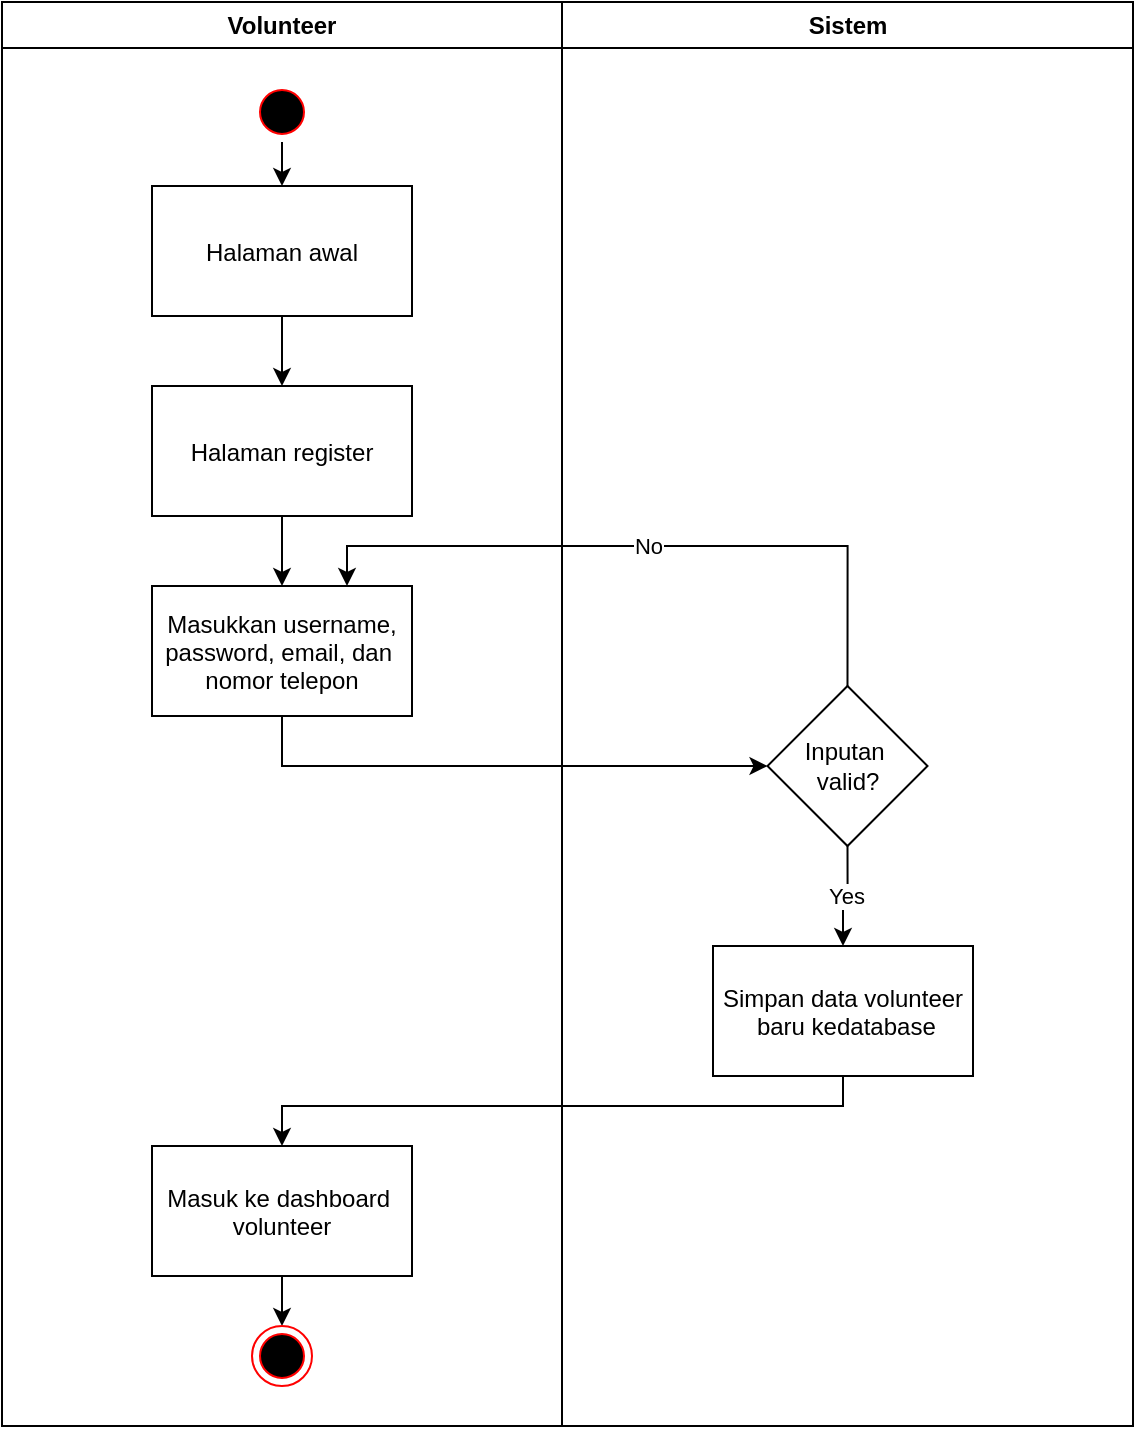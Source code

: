 <mxfile version="26.3.0" pages="6">
  <diagram name="Register" id="e7e014a7-5840-1c2e-5031-d8a46d1fe8dd">
    <mxGraphModel dx="977" dy="601" grid="1" gridSize="10" guides="1" tooltips="1" connect="1" arrows="1" fold="1" page="1" pageScale="1" pageWidth="1169" pageHeight="826" background="none" math="0" shadow="0">
      <root>
        <mxCell id="0" />
        <mxCell id="1" parent="0" />
        <mxCell id="2" value="Volunteer" style="swimlane;whiteSpace=wrap" parent="1" vertex="1">
          <mxGeometry x="302" y="57" width="280" height="712" as="geometry" />
        </mxCell>
        <mxCell id="BDYidNjbqHbtXZsPI2Fs-47" style="edgeStyle=orthogonalEdgeStyle;rounded=0;orthogonalLoop=1;jettySize=auto;html=1;exitX=0.5;exitY=1;exitDx=0;exitDy=0;entryX=0.5;entryY=0;entryDx=0;entryDy=0;" edge="1" parent="2" source="5" target="BDYidNjbqHbtXZsPI2Fs-42">
          <mxGeometry relative="1" as="geometry" />
        </mxCell>
        <mxCell id="5" value="" style="ellipse;shape=startState;fillColor=#000000;strokeColor=#ff0000;" parent="2" vertex="1">
          <mxGeometry x="125" y="40" width="30" height="30" as="geometry" />
        </mxCell>
        <mxCell id="10" value="Masukkan username,&#xa;password, email, dan &#xa;nomor telepon" style="" parent="2" vertex="1">
          <mxGeometry x="75" y="292" width="130" height="65" as="geometry" />
        </mxCell>
        <mxCell id="BDYidNjbqHbtXZsPI2Fs-49" style="edgeStyle=orthogonalEdgeStyle;rounded=0;orthogonalLoop=1;jettySize=auto;html=1;exitX=0.5;exitY=1;exitDx=0;exitDy=0;entryX=0.5;entryY=0;entryDx=0;entryDy=0;" edge="1" parent="2" source="BDYidNjbqHbtXZsPI2Fs-41" target="10">
          <mxGeometry relative="1" as="geometry" />
        </mxCell>
        <mxCell id="BDYidNjbqHbtXZsPI2Fs-41" value="Halaman register" style="" vertex="1" parent="2">
          <mxGeometry x="75" y="192" width="130" height="65" as="geometry" />
        </mxCell>
        <mxCell id="BDYidNjbqHbtXZsPI2Fs-48" style="edgeStyle=orthogonalEdgeStyle;rounded=0;orthogonalLoop=1;jettySize=auto;html=1;exitX=0.5;exitY=1;exitDx=0;exitDy=0;entryX=0.5;entryY=0;entryDx=0;entryDy=0;" edge="1" parent="2" source="BDYidNjbqHbtXZsPI2Fs-42" target="BDYidNjbqHbtXZsPI2Fs-41">
          <mxGeometry relative="1" as="geometry" />
        </mxCell>
        <mxCell id="BDYidNjbqHbtXZsPI2Fs-42" value="Halaman awal" style="" vertex="1" parent="2">
          <mxGeometry x="75" y="92" width="130" height="65" as="geometry" />
        </mxCell>
        <mxCell id="BDYidNjbqHbtXZsPI2Fs-57" style="edgeStyle=orthogonalEdgeStyle;rounded=0;orthogonalLoop=1;jettySize=auto;html=1;exitX=0.5;exitY=1;exitDx=0;exitDy=0;entryX=0.5;entryY=0;entryDx=0;entryDy=0;" edge="1" parent="2" source="BDYidNjbqHbtXZsPI2Fs-52" target="BDYidNjbqHbtXZsPI2Fs-56">
          <mxGeometry relative="1" as="geometry" />
        </mxCell>
        <mxCell id="BDYidNjbqHbtXZsPI2Fs-52" value="Masuk ke dashboard &#xa;volunteer" style="" vertex="1" parent="2">
          <mxGeometry x="75" y="572" width="130" height="65" as="geometry" />
        </mxCell>
        <mxCell id="BDYidNjbqHbtXZsPI2Fs-56" value="" style="ellipse;html=1;shape=endState;fillColor=#000000;strokeColor=#ff0000;" vertex="1" parent="2">
          <mxGeometry x="125" y="662" width="30" height="30" as="geometry" />
        </mxCell>
        <mxCell id="3" value="Sistem" style="swimlane;whiteSpace=wrap;container=0;" parent="1" vertex="1">
          <mxGeometry x="582" y="57" width="285.5" height="712" as="geometry" />
        </mxCell>
        <mxCell id="BDYidNjbqHbtXZsPI2Fs-51" value="Yes" style="edgeStyle=orthogonalEdgeStyle;rounded=0;orthogonalLoop=1;jettySize=auto;html=1;exitX=0.5;exitY=1;exitDx=0;exitDy=0;entryX=0.5;entryY=0;entryDx=0;entryDy=0;" edge="1" parent="3" source="BDYidNjbqHbtXZsPI2Fs-44" target="BDYidNjbqHbtXZsPI2Fs-50">
          <mxGeometry relative="1" as="geometry" />
        </mxCell>
        <mxCell id="BDYidNjbqHbtXZsPI2Fs-44" value="Inputan&amp;nbsp;&lt;div&gt;valid?&lt;/div&gt;" style="rhombus;whiteSpace=wrap;html=1;" vertex="1" parent="3">
          <mxGeometry x="102.75" y="342" width="80" height="80" as="geometry" />
        </mxCell>
        <mxCell id="BDYidNjbqHbtXZsPI2Fs-50" value="Simpan data volunteer&#xa; baru kedatabase" style="" vertex="1" parent="3">
          <mxGeometry x="75.5" y="472" width="130" height="65" as="geometry" />
        </mxCell>
        <mxCell id="BDYidNjbqHbtXZsPI2Fs-46" style="edgeStyle=orthogonalEdgeStyle;rounded=0;orthogonalLoop=1;jettySize=auto;html=1;exitX=0.5;exitY=1;exitDx=0;exitDy=0;entryX=0;entryY=0.5;entryDx=0;entryDy=0;" edge="1" parent="1" source="10" target="BDYidNjbqHbtXZsPI2Fs-44">
          <mxGeometry relative="1" as="geometry" />
        </mxCell>
        <mxCell id="BDYidNjbqHbtXZsPI2Fs-54" value="No" style="edgeStyle=orthogonalEdgeStyle;rounded=0;orthogonalLoop=1;jettySize=auto;html=1;exitX=0.5;exitY=0;exitDx=0;exitDy=0;entryX=0.75;entryY=0;entryDx=0;entryDy=0;" edge="1" parent="1" source="BDYidNjbqHbtXZsPI2Fs-44" target="10">
          <mxGeometry relative="1" as="geometry" />
        </mxCell>
        <mxCell id="OKTYQAMGgvoO4vsgyKRx-10" style="edgeStyle=orthogonalEdgeStyle;rounded=0;orthogonalLoop=1;jettySize=auto;html=1;exitX=0.5;exitY=1;exitDx=0;exitDy=0;entryX=0.5;entryY=0;entryDx=0;entryDy=0;" edge="1" parent="1" source="BDYidNjbqHbtXZsPI2Fs-50" target="BDYidNjbqHbtXZsPI2Fs-52">
          <mxGeometry relative="1" as="geometry">
            <Array as="points">
              <mxPoint x="722" y="609" />
              <mxPoint x="442" y="609" />
            </Array>
          </mxGeometry>
        </mxCell>
      </root>
    </mxGraphModel>
  </diagram>
  <diagram id="b0w6JSwiAtG5T2VlWx-J" name="Login">
    <mxGraphModel dx="742" dy="457" grid="1" gridSize="10" guides="1" tooltips="1" connect="1" arrows="1" fold="1" page="1" pageScale="1" pageWidth="1169" pageHeight="827" math="0" shadow="0">
      <root>
        <mxCell id="0" />
        <mxCell id="1" parent="0" />
        <mxCell id="sLVP-Qs6BCQ4jghYl89N-1" value="User" style="swimlane;whiteSpace=wrap;startSize=23;" vertex="1" parent="1">
          <mxGeometry x="302" y="97" width="280" height="633" as="geometry" />
        </mxCell>
        <mxCell id="sLVP-Qs6BCQ4jghYl89N-20" style="edgeStyle=orthogonalEdgeStyle;rounded=0;orthogonalLoop=1;jettySize=auto;html=1;exitX=0.5;exitY=1;exitDx=0;exitDy=0;entryX=0.5;entryY=0;entryDx=0;entryDy=0;" edge="1" parent="sLVP-Qs6BCQ4jghYl89N-1" source="sLVP-Qs6BCQ4jghYl89N-3" target="sLVP-Qs6BCQ4jghYl89N-8">
          <mxGeometry relative="1" as="geometry" />
        </mxCell>
        <mxCell id="sLVP-Qs6BCQ4jghYl89N-3" value="" style="ellipse;shape=startState;fillColor=#000000;strokeColor=#ff0000;" vertex="1" parent="sLVP-Qs6BCQ4jghYl89N-1">
          <mxGeometry x="125" y="40" width="30" height="30" as="geometry" />
        </mxCell>
        <mxCell id="sLVP-Qs6BCQ4jghYl89N-4" value="Masukkan username,&#xa;dan password" style="" vertex="1" parent="sLVP-Qs6BCQ4jghYl89N-1">
          <mxGeometry x="75" y="292" width="130" height="65" as="geometry" />
        </mxCell>
        <mxCell id="sLVP-Qs6BCQ4jghYl89N-5" style="edgeStyle=orthogonalEdgeStyle;rounded=0;orthogonalLoop=1;jettySize=auto;html=1;exitX=0.5;exitY=1;exitDx=0;exitDy=0;entryX=0.5;entryY=0;entryDx=0;entryDy=0;" edge="1" parent="sLVP-Qs6BCQ4jghYl89N-1" source="sLVP-Qs6BCQ4jghYl89N-6" target="sLVP-Qs6BCQ4jghYl89N-4">
          <mxGeometry relative="1" as="geometry" />
        </mxCell>
        <mxCell id="sLVP-Qs6BCQ4jghYl89N-6" value="Halaman login" style="" vertex="1" parent="sLVP-Qs6BCQ4jghYl89N-1">
          <mxGeometry x="75" y="192" width="130" height="65" as="geometry" />
        </mxCell>
        <mxCell id="sLVP-Qs6BCQ4jghYl89N-7" style="edgeStyle=orthogonalEdgeStyle;rounded=0;orthogonalLoop=1;jettySize=auto;html=1;exitX=0.5;exitY=1;exitDx=0;exitDy=0;entryX=0.5;entryY=0;entryDx=0;entryDy=0;" edge="1" parent="sLVP-Qs6BCQ4jghYl89N-1" source="sLVP-Qs6BCQ4jghYl89N-8" target="sLVP-Qs6BCQ4jghYl89N-6">
          <mxGeometry relative="1" as="geometry" />
        </mxCell>
        <mxCell id="sLVP-Qs6BCQ4jghYl89N-8" value="Halaman awal" style="" vertex="1" parent="sLVP-Qs6BCQ4jghYl89N-1">
          <mxGeometry x="75" y="92" width="130" height="65" as="geometry" />
        </mxCell>
        <mxCell id="sLVP-Qs6BCQ4jghYl89N-9" style="edgeStyle=orthogonalEdgeStyle;rounded=0;orthogonalLoop=1;jettySize=auto;html=1;exitX=0.5;exitY=1;exitDx=0;exitDy=0;entryX=0.5;entryY=0;entryDx=0;entryDy=0;" edge="1" parent="sLVP-Qs6BCQ4jghYl89N-1" source="sLVP-Qs6BCQ4jghYl89N-10" target="sLVP-Qs6BCQ4jghYl89N-11">
          <mxGeometry relative="1" as="geometry" />
        </mxCell>
        <mxCell id="sLVP-Qs6BCQ4jghYl89N-10" value="Masuk ke dashboard " style="" vertex="1" parent="sLVP-Qs6BCQ4jghYl89N-1">
          <mxGeometry x="75" y="463" width="130" height="65" as="geometry" />
        </mxCell>
        <mxCell id="sLVP-Qs6BCQ4jghYl89N-11" value="" style="ellipse;html=1;shape=endState;fillColor=#000000;strokeColor=#ff0000;" vertex="1" parent="sLVP-Qs6BCQ4jghYl89N-1">
          <mxGeometry x="125" y="573" width="30" height="30" as="geometry" />
        </mxCell>
        <mxCell id="sLVP-Qs6BCQ4jghYl89N-12" value="Sistem" style="swimlane;whiteSpace=wrap;container=0;" vertex="1" parent="1">
          <mxGeometry x="582" y="97" width="285.5" height="633" as="geometry" />
        </mxCell>
        <mxCell id="sLVP-Qs6BCQ4jghYl89N-14" value="Validasi&amp;nbsp;&lt;div&gt;akun&lt;/div&gt;" style="rhombus;whiteSpace=wrap;html=1;" vertex="1" parent="sLVP-Qs6BCQ4jghYl89N-12">
          <mxGeometry x="102.75" y="342" width="80" height="80" as="geometry" />
        </mxCell>
        <mxCell id="sLVP-Qs6BCQ4jghYl89N-16" style="edgeStyle=orthogonalEdgeStyle;rounded=0;orthogonalLoop=1;jettySize=auto;html=1;exitX=0.5;exitY=1;exitDx=0;exitDy=0;entryX=0;entryY=0.5;entryDx=0;entryDy=0;" edge="1" parent="1" source="sLVP-Qs6BCQ4jghYl89N-4" target="sLVP-Qs6BCQ4jghYl89N-14">
          <mxGeometry relative="1" as="geometry" />
        </mxCell>
        <mxCell id="sLVP-Qs6BCQ4jghYl89N-17" value="No" style="edgeStyle=orthogonalEdgeStyle;rounded=0;orthogonalLoop=1;jettySize=auto;html=1;exitX=0.5;exitY=0;exitDx=0;exitDy=0;entryX=0.75;entryY=0;entryDx=0;entryDy=0;" edge="1" parent="1" source="sLVP-Qs6BCQ4jghYl89N-14" target="sLVP-Qs6BCQ4jghYl89N-4">
          <mxGeometry relative="1" as="geometry" />
        </mxCell>
        <mxCell id="sLVP-Qs6BCQ4jghYl89N-19" style="edgeStyle=orthogonalEdgeStyle;rounded=0;orthogonalLoop=1;jettySize=auto;html=1;exitX=0.5;exitY=1;exitDx=0;exitDy=0;entryX=0.5;entryY=0;entryDx=0;entryDy=0;" edge="1" parent="1" source="sLVP-Qs6BCQ4jghYl89N-14" target="sLVP-Qs6BCQ4jghYl89N-10">
          <mxGeometry relative="1" as="geometry" />
        </mxCell>
      </root>
    </mxGraphModel>
  </diagram>
  <diagram id="mwQp2J9Bc_LYn8ugQKd6" name="Manajemen">
    <mxGraphModel dx="1031" dy="634" grid="1" gridSize="10" guides="1" tooltips="1" connect="1" arrows="1" fold="1" page="1" pageScale="1" pageWidth="1169" pageHeight="827" math="0" shadow="0">
      <root>
        <mxCell id="0" />
        <mxCell id="1" parent="0" />
        <mxCell id="mw4lGJajfE9tqXaqHWea-1" value="Admin" style="swimlane;whiteSpace=wrap" vertex="1" parent="1">
          <mxGeometry x="302" y="57" width="280" height="653" as="geometry" />
        </mxCell>
        <mxCell id="mw4lGJajfE9tqXaqHWea-2" style="edgeStyle=orthogonalEdgeStyle;rounded=0;orthogonalLoop=1;jettySize=auto;html=1;exitX=0.5;exitY=1;exitDx=0;exitDy=0;entryX=0.5;entryY=0;entryDx=0;entryDy=0;" edge="1" parent="mw4lGJajfE9tqXaqHWea-1" source="mw4lGJajfE9tqXaqHWea-3" target="mw4lGJajfE9tqXaqHWea-8">
          <mxGeometry relative="1" as="geometry" />
        </mxCell>
        <mxCell id="mw4lGJajfE9tqXaqHWea-3" value="" style="ellipse;shape=startState;fillColor=#000000;strokeColor=#ff0000;" vertex="1" parent="mw4lGJajfE9tqXaqHWea-1">
          <mxGeometry x="125" y="40" width="30" height="30" as="geometry" />
        </mxCell>
        <mxCell id="mw4lGJajfE9tqXaqHWea-4" value="Pilih action kelola&#xa;(create/edit/delete)" style="" vertex="1" parent="mw4lGJajfE9tqXaqHWea-1">
          <mxGeometry x="75" y="292" width="130" height="65" as="geometry" />
        </mxCell>
        <mxCell id="mw4lGJajfE9tqXaqHWea-5" style="edgeStyle=orthogonalEdgeStyle;rounded=0;orthogonalLoop=1;jettySize=auto;html=1;exitX=0.5;exitY=1;exitDx=0;exitDy=0;entryX=0.5;entryY=0;entryDx=0;entryDy=0;" edge="1" parent="mw4lGJajfE9tqXaqHWea-1" source="mw4lGJajfE9tqXaqHWea-6" target="mw4lGJajfE9tqXaqHWea-4">
          <mxGeometry relative="1" as="geometry" />
        </mxCell>
        <mxCell id="mw4lGJajfE9tqXaqHWea-6" value="Pilih pengelolaan&#xa;(Aset/Event/Volunteer)" style="" vertex="1" parent="mw4lGJajfE9tqXaqHWea-1">
          <mxGeometry x="75" y="192" width="130" height="65" as="geometry" />
        </mxCell>
        <mxCell id="mw4lGJajfE9tqXaqHWea-7" style="edgeStyle=orthogonalEdgeStyle;rounded=0;orthogonalLoop=1;jettySize=auto;html=1;exitX=0.5;exitY=1;exitDx=0;exitDy=0;entryX=0.5;entryY=0;entryDx=0;entryDy=0;" edge="1" parent="mw4lGJajfE9tqXaqHWea-1" source="mw4lGJajfE9tqXaqHWea-8" target="mw4lGJajfE9tqXaqHWea-6">
          <mxGeometry relative="1" as="geometry" />
        </mxCell>
        <mxCell id="mw4lGJajfE9tqXaqHWea-8" value="Dashboard admin" style="" vertex="1" parent="mw4lGJajfE9tqXaqHWea-1">
          <mxGeometry x="75" y="92" width="130" height="65" as="geometry" />
        </mxCell>
        <mxCell id="mw4lGJajfE9tqXaqHWea-12" value="Sistem" style="swimlane;whiteSpace=wrap;container=0;" vertex="1" parent="1">
          <mxGeometry x="582" y="57" width="285.5" height="653" as="geometry" />
        </mxCell>
        <mxCell id="hbLijvd6jV1WnNVDXBGQ-1" value="Request&lt;div&gt;valid ?&lt;/div&gt;" style="rhombus;whiteSpace=wrap;html=1;" vertex="1" parent="mw4lGJajfE9tqXaqHWea-12">
          <mxGeometry x="102.75" y="363" width="80" height="80" as="geometry" />
        </mxCell>
        <mxCell id="mw4lGJajfE9tqXaqHWea-10" value="Kirim response&#xa; berhasil" style="" vertex="1" parent="mw4lGJajfE9tqXaqHWea-12">
          <mxGeometry x="77.75" y="493" width="130" height="65" as="geometry" />
        </mxCell>
        <mxCell id="hbLijvd6jV1WnNVDXBGQ-6" value="Yes" style="edgeStyle=orthogonalEdgeStyle;rounded=0;orthogonalLoop=1;jettySize=auto;html=1;exitX=0.5;exitY=1;exitDx=0;exitDy=0;entryX=0.5;entryY=0;entryDx=0;entryDy=0;" edge="1" parent="mw4lGJajfE9tqXaqHWea-12" source="hbLijvd6jV1WnNVDXBGQ-1" target="mw4lGJajfE9tqXaqHWea-10">
          <mxGeometry relative="1" as="geometry" />
        </mxCell>
        <mxCell id="mw4lGJajfE9tqXaqHWea-11" value="" style="ellipse;html=1;shape=endState;fillColor=#000000;strokeColor=#ff0000;" vertex="1" parent="mw4lGJajfE9tqXaqHWea-12">
          <mxGeometry x="127.75" y="603" width="30" height="30" as="geometry" />
        </mxCell>
        <mxCell id="mw4lGJajfE9tqXaqHWea-9" style="edgeStyle=orthogonalEdgeStyle;rounded=0;orthogonalLoop=1;jettySize=auto;html=1;exitX=0.5;exitY=1;exitDx=0;exitDy=0;entryX=0.5;entryY=0;entryDx=0;entryDy=0;" edge="1" parent="mw4lGJajfE9tqXaqHWea-12" source="mw4lGJajfE9tqXaqHWea-10" target="mw4lGJajfE9tqXaqHWea-11">
          <mxGeometry relative="1" as="geometry" />
        </mxCell>
        <mxCell id="hbLijvd6jV1WnNVDXBGQ-3" style="edgeStyle=orthogonalEdgeStyle;rounded=0;orthogonalLoop=1;jettySize=auto;html=1;exitX=0.5;exitY=1;exitDx=0;exitDy=0;entryX=0;entryY=0.5;entryDx=0;entryDy=0;" edge="1" parent="1" source="mw4lGJajfE9tqXaqHWea-4" target="hbLijvd6jV1WnNVDXBGQ-1">
          <mxGeometry relative="1" as="geometry" />
        </mxCell>
        <mxCell id="hbLijvd6jV1WnNVDXBGQ-4" value="No" style="edgeStyle=orthogonalEdgeStyle;rounded=0;orthogonalLoop=1;jettySize=auto;html=1;exitX=0.5;exitY=0;exitDx=0;exitDy=0;entryX=1;entryY=0.5;entryDx=0;entryDy=0;" edge="1" parent="1" source="hbLijvd6jV1WnNVDXBGQ-1" target="mw4lGJajfE9tqXaqHWea-4">
          <mxGeometry relative="1" as="geometry" />
        </mxCell>
      </root>
    </mxGraphModel>
  </diagram>
  <diagram id="yCxtP002Ps-4W4eQXE7L" name="Register Event">
    <mxGraphModel dx="1856" dy="1142" grid="1" gridSize="10" guides="1" tooltips="1" connect="1" arrows="1" fold="1" page="1" pageScale="1" pageWidth="1169" pageHeight="827" math="0" shadow="0">
      <root>
        <mxCell id="0" />
        <mxCell id="1" parent="0" />
        <mxCell id="fdlnym39QFsZe00du1ly-1" value="Volunteer" style="swimlane;whiteSpace=wrap" vertex="1" parent="1">
          <mxGeometry x="302" y="58" width="280" height="712" as="geometry" />
        </mxCell>
        <mxCell id="fdlnym39QFsZe00du1ly-2" style="edgeStyle=orthogonalEdgeStyle;rounded=0;orthogonalLoop=1;jettySize=auto;html=1;exitX=0.5;exitY=1;exitDx=0;exitDy=0;entryX=0.5;entryY=0;entryDx=0;entryDy=0;" edge="1" parent="fdlnym39QFsZe00du1ly-1" source="fdlnym39QFsZe00du1ly-3" target="fdlnym39QFsZe00du1ly-8">
          <mxGeometry relative="1" as="geometry" />
        </mxCell>
        <mxCell id="fdlnym39QFsZe00du1ly-3" value="" style="ellipse;shape=startState;fillColor=#000000;strokeColor=#ff0000;" vertex="1" parent="fdlnym39QFsZe00du1ly-1">
          <mxGeometry x="125" y="40" width="30" height="30" as="geometry" />
        </mxCell>
        <mxCell id="fdlnym39QFsZe00du1ly-4" value="Masukkan data&#xa;yang diperlukan" style="" vertex="1" parent="fdlnym39QFsZe00du1ly-1">
          <mxGeometry x="75" y="292" width="130" height="65" as="geometry" />
        </mxCell>
        <mxCell id="fdlnym39QFsZe00du1ly-5" style="edgeStyle=orthogonalEdgeStyle;rounded=0;orthogonalLoop=1;jettySize=auto;html=1;exitX=0.5;exitY=1;exitDx=0;exitDy=0;entryX=0.5;entryY=0;entryDx=0;entryDy=0;" edge="1" parent="fdlnym39QFsZe00du1ly-1" source="fdlnym39QFsZe00du1ly-6" target="fdlnym39QFsZe00du1ly-4">
          <mxGeometry relative="1" as="geometry" />
        </mxCell>
        <mxCell id="fdlnym39QFsZe00du1ly-6" value="Pilih event yang&#xa; ingin diikuti" style="" vertex="1" parent="fdlnym39QFsZe00du1ly-1">
          <mxGeometry x="75" y="192" width="130" height="65" as="geometry" />
        </mxCell>
        <mxCell id="fdlnym39QFsZe00du1ly-7" style="edgeStyle=orthogonalEdgeStyle;rounded=0;orthogonalLoop=1;jettySize=auto;html=1;exitX=0.5;exitY=1;exitDx=0;exitDy=0;entryX=0.5;entryY=0;entryDx=0;entryDy=0;" edge="1" parent="fdlnym39QFsZe00du1ly-1" source="fdlnym39QFsZe00du1ly-8" target="fdlnym39QFsZe00du1ly-6">
          <mxGeometry relative="1" as="geometry" />
        </mxCell>
        <mxCell id="fdlnym39QFsZe00du1ly-8" value="Dashboard Volunteer" style="" vertex="1" parent="fdlnym39QFsZe00du1ly-1">
          <mxGeometry x="75" y="92" width="130" height="65" as="geometry" />
        </mxCell>
        <mxCell id="fdlnym39QFsZe00du1ly-12" value="Sistem" style="swimlane;whiteSpace=wrap;container=0;" vertex="1" parent="1">
          <mxGeometry x="582" y="58" width="285.5" height="712" as="geometry" />
        </mxCell>
        <mxCell id="fdlnym39QFsZe00du1ly-13" value="Yes" style="edgeStyle=orthogonalEdgeStyle;rounded=0;orthogonalLoop=1;jettySize=auto;html=1;exitX=0.5;exitY=1;exitDx=0;exitDy=0;entryX=0.5;entryY=0;entryDx=0;entryDy=0;" edge="1" parent="fdlnym39QFsZe00du1ly-12" source="fdlnym39QFsZe00du1ly-14" target="fdlnym39QFsZe00du1ly-15">
          <mxGeometry relative="1" as="geometry" />
        </mxCell>
        <mxCell id="fdlnym39QFsZe00du1ly-14" value="Inputan&amp;nbsp;&lt;div&gt;valid?&lt;/div&gt;" style="rhombus;whiteSpace=wrap;html=1;" vertex="1" parent="fdlnym39QFsZe00du1ly-12">
          <mxGeometry x="102.75" y="342" width="80" height="80" as="geometry" />
        </mxCell>
        <mxCell id="fdlnym39QFsZe00du1ly-19" style="edgeStyle=orthogonalEdgeStyle;rounded=0;orthogonalLoop=1;jettySize=auto;html=1;exitX=0.5;exitY=1;exitDx=0;exitDy=0;entryX=0.5;entryY=0;entryDx=0;entryDy=0;" edge="1" parent="fdlnym39QFsZe00du1ly-12" source="fdlnym39QFsZe00du1ly-15" target="fdlnym39QFsZe00du1ly-10">
          <mxGeometry relative="1" as="geometry" />
        </mxCell>
        <mxCell id="fdlnym39QFsZe00du1ly-15" value="Simpan data volunteer&#xa; baru kedatabase" style="" vertex="1" parent="fdlnym39QFsZe00du1ly-12">
          <mxGeometry x="75.5" y="472" width="130" height="65" as="geometry" />
        </mxCell>
        <mxCell id="fdlnym39QFsZe00du1ly-10" value="Kirim response &#xa;berhasil" style="" vertex="1" parent="fdlnym39QFsZe00du1ly-12">
          <mxGeometry x="75.5" y="572" width="130" height="65" as="geometry" />
        </mxCell>
        <mxCell id="fdlnym39QFsZe00du1ly-11" value="" style="ellipse;html=1;shape=endState;fillColor=#000000;strokeColor=#ff0000;" vertex="1" parent="fdlnym39QFsZe00du1ly-12">
          <mxGeometry x="125.5" y="673" width="30" height="30" as="geometry" />
        </mxCell>
        <mxCell id="fdlnym39QFsZe00du1ly-9" style="edgeStyle=orthogonalEdgeStyle;rounded=0;orthogonalLoop=1;jettySize=auto;html=1;exitX=0.5;exitY=1;exitDx=0;exitDy=0;entryX=0.5;entryY=0;entryDx=0;entryDy=0;" edge="1" parent="fdlnym39QFsZe00du1ly-12" source="fdlnym39QFsZe00du1ly-10" target="fdlnym39QFsZe00du1ly-11">
          <mxGeometry relative="1" as="geometry" />
        </mxCell>
        <mxCell id="fdlnym39QFsZe00du1ly-16" style="edgeStyle=orthogonalEdgeStyle;rounded=0;orthogonalLoop=1;jettySize=auto;html=1;exitX=0.5;exitY=1;exitDx=0;exitDy=0;entryX=0;entryY=0.5;entryDx=0;entryDy=0;" edge="1" parent="1" source="fdlnym39QFsZe00du1ly-4" target="fdlnym39QFsZe00du1ly-14">
          <mxGeometry relative="1" as="geometry" />
        </mxCell>
        <mxCell id="fdlnym39QFsZe00du1ly-17" value="No" style="edgeStyle=orthogonalEdgeStyle;rounded=0;orthogonalLoop=1;jettySize=auto;html=1;exitX=0.5;exitY=0;exitDx=0;exitDy=0;entryX=0.75;entryY=0;entryDx=0;entryDy=0;" edge="1" parent="1" source="fdlnym39QFsZe00du1ly-14" target="fdlnym39QFsZe00du1ly-4">
          <mxGeometry relative="1" as="geometry" />
        </mxCell>
      </root>
    </mxGraphModel>
  </diagram>
  <diagram id="yZ3nC5Po4DrodVotlgpd" name="Absensi Kehadiran">
    <mxGraphModel dx="1687" dy="1038" grid="1" gridSize="10" guides="1" tooltips="1" connect="1" arrows="1" fold="1" page="1" pageScale="1" pageWidth="1169" pageHeight="827" math="0" shadow="0">
      <root>
        <mxCell id="0" />
        <mxCell id="1" parent="0" />
        <mxCell id="B3M_7efA6leBZmA-wqdk-1" value="Volunteer" style="swimlane;whiteSpace=wrap" vertex="1" parent="1">
          <mxGeometry x="159" y="87" width="280" height="652" as="geometry" />
        </mxCell>
        <mxCell id="B3M_7efA6leBZmA-wqdk-2" style="edgeStyle=orthogonalEdgeStyle;rounded=0;orthogonalLoop=1;jettySize=auto;html=1;exitX=0.5;exitY=1;exitDx=0;exitDy=0;entryX=0.5;entryY=0;entryDx=0;entryDy=0;" edge="1" parent="B3M_7efA6leBZmA-wqdk-1" source="B3M_7efA6leBZmA-wqdk-3" target="B3M_7efA6leBZmA-wqdk-8">
          <mxGeometry relative="1" as="geometry" />
        </mxCell>
        <mxCell id="B3M_7efA6leBZmA-wqdk-3" value="" style="ellipse;shape=startState;fillColor=#000000;strokeColor=#ff0000;" vertex="1" parent="B3M_7efA6leBZmA-wqdk-1">
          <mxGeometry x="125" y="40" width="30" height="30" as="geometry" />
        </mxCell>
        <mxCell id="B3M_7efA6leBZmA-wqdk-4" value="Klik &#39;hadir&#39; di jam&#xa;yang ditentukan admin" style="" vertex="1" parent="B3M_7efA6leBZmA-wqdk-1">
          <mxGeometry x="75" y="292" width="130" height="65" as="geometry" />
        </mxCell>
        <mxCell id="B3M_7efA6leBZmA-wqdk-5" style="edgeStyle=orthogonalEdgeStyle;rounded=0;orthogonalLoop=1;jettySize=auto;html=1;exitX=0.5;exitY=1;exitDx=0;exitDy=0;entryX=0.5;entryY=0;entryDx=0;entryDy=0;" edge="1" parent="B3M_7efA6leBZmA-wqdk-1" source="B3M_7efA6leBZmA-wqdk-6" target="B3M_7efA6leBZmA-wqdk-4">
          <mxGeometry relative="1" as="geometry" />
        </mxCell>
        <mxCell id="B3M_7efA6leBZmA-wqdk-6" value="Pilih event yang&#xa; sedang dikuti" style="" vertex="1" parent="B3M_7efA6leBZmA-wqdk-1">
          <mxGeometry x="75" y="192" width="130" height="65" as="geometry" />
        </mxCell>
        <mxCell id="B3M_7efA6leBZmA-wqdk-7" style="edgeStyle=orthogonalEdgeStyle;rounded=0;orthogonalLoop=1;jettySize=auto;html=1;exitX=0.5;exitY=1;exitDx=0;exitDy=0;entryX=0.5;entryY=0;entryDx=0;entryDy=0;" edge="1" parent="B3M_7efA6leBZmA-wqdk-1" source="B3M_7efA6leBZmA-wqdk-8" target="B3M_7efA6leBZmA-wqdk-6">
          <mxGeometry relative="1" as="geometry" />
        </mxCell>
        <mxCell id="B3M_7efA6leBZmA-wqdk-8" value="Dashboard Volunteer" style="" vertex="1" parent="B3M_7efA6leBZmA-wqdk-1">
          <mxGeometry x="75" y="92" width="130" height="65" as="geometry" />
        </mxCell>
        <mxCell id="B3M_7efA6leBZmA-wqdk-9" value="Sistem" style="swimlane;whiteSpace=wrap;container=0;" vertex="1" parent="1">
          <mxGeometry x="439" y="87" width="285.5" height="652" as="geometry" />
        </mxCell>
        <mxCell id="B3M_7efA6leBZmA-wqdk-10" value="Yes" style="edgeStyle=orthogonalEdgeStyle;rounded=0;orthogonalLoop=1;jettySize=auto;html=1;exitX=0.5;exitY=1;exitDx=0;exitDy=0;entryX=0.5;entryY=0;entryDx=0;entryDy=0;" edge="1" parent="B3M_7efA6leBZmA-wqdk-9" source="B3M_7efA6leBZmA-wqdk-11" target="B3M_7efA6leBZmA-wqdk-13">
          <mxGeometry relative="1" as="geometry" />
        </mxCell>
        <mxCell id="B3M_7efA6leBZmA-wqdk-11" value="&lt;span style=&quot;background-color: transparent; color: light-dark(rgb(0, 0, 0), rgb(255, 255, 255));&quot;&gt;Waktu&lt;/span&gt;&lt;div&gt;hadir&amp;nbsp;&lt;/div&gt;&lt;div&gt;valid?&lt;/div&gt;" style="rhombus;whiteSpace=wrap;html=1;" vertex="1" parent="B3M_7efA6leBZmA-wqdk-9">
          <mxGeometry x="102.75" y="342" width="80" height="80" as="geometry" />
        </mxCell>
        <mxCell id="B3M_7efA6leBZmA-wqdk-13" value="Volunteer berhasil&#xa; hadir" style="" vertex="1" parent="B3M_7efA6leBZmA-wqdk-9">
          <mxGeometry x="75.5" y="472" width="130" height="65" as="geometry" />
        </mxCell>
        <mxCell id="B3M_7efA6leBZmA-wqdk-17" style="edgeStyle=orthogonalEdgeStyle;rounded=0;orthogonalLoop=1;jettySize=auto;html=1;exitX=0.5;exitY=1;exitDx=0;exitDy=0;entryX=0;entryY=0.5;entryDx=0;entryDy=0;" edge="1" parent="1" source="B3M_7efA6leBZmA-wqdk-4" target="B3M_7efA6leBZmA-wqdk-11">
          <mxGeometry relative="1" as="geometry" />
        </mxCell>
        <mxCell id="B3M_7efA6leBZmA-wqdk-19" value="No" style="edgeStyle=orthogonalEdgeStyle;rounded=0;orthogonalLoop=1;jettySize=auto;html=1;exitX=0.5;exitY=0;exitDx=0;exitDy=0;entryX=0.75;entryY=0;entryDx=0;entryDy=0;" edge="1" parent="1" source="B3M_7efA6leBZmA-wqdk-11" target="B3M_7efA6leBZmA-wqdk-4">
          <mxGeometry relative="1" as="geometry" />
        </mxCell>
        <mxCell id="UcCZhyH2mKghQKF98p_P-1" value="Admin" style="swimlane;whiteSpace=wrap;container=0;" vertex="1" parent="1">
          <mxGeometry x="724.5" y="87" width="285.5" height="652" as="geometry" />
        </mxCell>
        <mxCell id="UcCZhyH2mKghQKF98p_P-18" style="edgeStyle=orthogonalEdgeStyle;rounded=0;orthogonalLoop=1;jettySize=auto;html=1;exitX=0.5;exitY=1;exitDx=0;exitDy=0;entryX=0.5;entryY=0;entryDx=0;entryDy=0;" edge="1" parent="UcCZhyH2mKghQKF98p_P-1" source="UcCZhyH2mKghQKF98p_P-5" target="UcCZhyH2mKghQKF98p_P-7">
          <mxGeometry relative="1" as="geometry" />
        </mxCell>
        <mxCell id="UcCZhyH2mKghQKF98p_P-5" value="Melihat daftar&#xa;volunteer yang hadir" style="" vertex="1" parent="UcCZhyH2mKghQKF98p_P-1">
          <mxGeometry x="75.5" y="472" width="130" height="65" as="geometry" />
        </mxCell>
        <mxCell id="UcCZhyH2mKghQKF98p_P-7" value="" style="ellipse;html=1;shape=endState;fillColor=#000000;strokeColor=#ff0000;" vertex="1" parent="UcCZhyH2mKghQKF98p_P-1">
          <mxGeometry x="125.5" y="592" width="30" height="30" as="geometry" />
        </mxCell>
        <mxCell id="UcCZhyH2mKghQKF98p_P-12" style="edgeStyle=orthogonalEdgeStyle;rounded=0;orthogonalLoop=1;jettySize=auto;html=1;exitX=0.5;exitY=1;exitDx=0;exitDy=0;entryX=0.5;entryY=0;entryDx=0;entryDy=0;" edge="1" parent="UcCZhyH2mKghQKF98p_P-1" source="UcCZhyH2mKghQKF98p_P-11" target="UcCZhyH2mKghQKF98p_P-5">
          <mxGeometry relative="1" as="geometry" />
        </mxCell>
        <mxCell id="UcCZhyH2mKghQKF98p_P-11" value="" style="ellipse;shape=startState;fillColor=#000000;strokeColor=#ff0000;" vertex="1" parent="UcCZhyH2mKghQKF98p_P-1">
          <mxGeometry x="125.5" y="50" width="30" height="30" as="geometry" />
        </mxCell>
        <mxCell id="UcCZhyH2mKghQKF98p_P-16" style="edgeStyle=orthogonalEdgeStyle;rounded=0;orthogonalLoop=1;jettySize=auto;html=1;exitX=1;exitY=0.5;exitDx=0;exitDy=0;entryX=0;entryY=0.5;entryDx=0;entryDy=0;" edge="1" parent="1" source="B3M_7efA6leBZmA-wqdk-13" target="UcCZhyH2mKghQKF98p_P-5">
          <mxGeometry relative="1" as="geometry" />
        </mxCell>
      </root>
    </mxGraphModel>
  </diagram>
  <diagram id="LOwZ9zjm8JJHkYeaRUfG" name="Manajemen Task Event">
    <mxGraphModel dx="1547" dy="952" grid="1" gridSize="10" guides="1" tooltips="1" connect="1" arrows="1" fold="1" page="1" pageScale="1" pageWidth="827" pageHeight="1169" math="0" shadow="0">
      <root>
        <mxCell id="0" />
        <mxCell id="1" parent="0" />
        <mxCell id="ssOTPk_rVEe1BJ_uOmtm-1" value="Admin" style="swimlane;whiteSpace=wrap" parent="1" vertex="1">
          <mxGeometry x="131" y="109" width="280" height="952" as="geometry" />
        </mxCell>
        <mxCell id="ssOTPk_rVEe1BJ_uOmtm-2" style="edgeStyle=orthogonalEdgeStyle;rounded=0;orthogonalLoop=1;jettySize=auto;html=1;exitX=0.5;exitY=1;exitDx=0;exitDy=0;entryX=0.5;entryY=0;entryDx=0;entryDy=0;" parent="ssOTPk_rVEe1BJ_uOmtm-1" source="ssOTPk_rVEe1BJ_uOmtm-3" target="ssOTPk_rVEe1BJ_uOmtm-8" edge="1">
          <mxGeometry relative="1" as="geometry" />
        </mxCell>
        <mxCell id="ssOTPk_rVEe1BJ_uOmtm-3" value="" style="ellipse;shape=startState;fillColor=#000000;strokeColor=#ff0000;" parent="ssOTPk_rVEe1BJ_uOmtm-1" vertex="1">
          <mxGeometry x="125" y="40" width="30" height="30" as="geometry" />
        </mxCell>
        <mxCell id="ssOTPk_rVEe1BJ_uOmtm-6" value="Halaman manajemen&#xa;event" style="" parent="ssOTPk_rVEe1BJ_uOmtm-1" vertex="1">
          <mxGeometry x="75" y="192" width="130" height="65" as="geometry" />
        </mxCell>
        <mxCell id="ssOTPk_rVEe1BJ_uOmtm-7" style="edgeStyle=orthogonalEdgeStyle;rounded=0;orthogonalLoop=1;jettySize=auto;html=1;exitX=0.5;exitY=1;exitDx=0;exitDy=0;entryX=0.5;entryY=0;entryDx=0;entryDy=0;" parent="ssOTPk_rVEe1BJ_uOmtm-1" source="ssOTPk_rVEe1BJ_uOmtm-8" target="ssOTPk_rVEe1BJ_uOmtm-6" edge="1">
          <mxGeometry relative="1" as="geometry" />
        </mxCell>
        <mxCell id="ssOTPk_rVEe1BJ_uOmtm-8" value="Dashboard Admin" style="" parent="ssOTPk_rVEe1BJ_uOmtm-1" vertex="1">
          <mxGeometry x="75" y="92" width="130" height="65" as="geometry" />
        </mxCell>
        <mxCell id="SrfU6acakXIONDs09eSq-5" style="edgeStyle=orthogonalEdgeStyle;rounded=0;orthogonalLoop=1;jettySize=auto;html=1;exitX=0.5;exitY=1;exitDx=0;exitDy=0;entryX=0.5;entryY=0;entryDx=0;entryDy=0;" parent="ssOTPk_rVEe1BJ_uOmtm-1" source="ssOTPk_rVEe1BJ_uOmtm-23" target="ssOTPk_rVEe1BJ_uOmtm-25" edge="1">
          <mxGeometry relative="1" as="geometry" />
        </mxCell>
        <mxCell id="ssOTPk_rVEe1BJ_uOmtm-23" value="Pilih event yang&#xa;sedang&#xa;berlangsung" style="" parent="ssOTPk_rVEe1BJ_uOmtm-1" vertex="1">
          <mxGeometry x="75" y="392" width="130" height="65" as="geometry" />
        </mxCell>
        <mxCell id="SrfU6acakXIONDs09eSq-6" style="edgeStyle=orthogonalEdgeStyle;rounded=0;orthogonalLoop=1;jettySize=auto;html=1;exitX=0.5;exitY=1;exitDx=0;exitDy=0;entryX=0.5;entryY=0;entryDx=0;entryDy=0;" parent="ssOTPk_rVEe1BJ_uOmtm-1" source="ssOTPk_rVEe1BJ_uOmtm-25" target="ssOTPk_rVEe1BJ_uOmtm-26" edge="1">
          <mxGeometry relative="1" as="geometry" />
        </mxCell>
        <mxCell id="ssOTPk_rVEe1BJ_uOmtm-25" value="Masukkan task list" style="" parent="ssOTPk_rVEe1BJ_uOmtm-1" vertex="1">
          <mxGeometry x="75" y="492" width="130" height="65" as="geometry" />
        </mxCell>
        <mxCell id="ssOTPk_rVEe1BJ_uOmtm-26" value="Action task&#xa;(done/not yet)" style="" parent="ssOTPk_rVEe1BJ_uOmtm-1" vertex="1">
          <mxGeometry x="75" y="592" width="130" height="65" as="geometry" />
        </mxCell>
        <mxCell id="ssOTPk_rVEe1BJ_uOmtm-9" value="Sistem" style="swimlane;whiteSpace=wrap;container=0;" parent="1" vertex="1">
          <mxGeometry x="411" y="109" width="285.5" height="952" as="geometry" />
        </mxCell>
        <mxCell id="ssOTPk_rVEe1BJ_uOmtm-4" value="Menampilkan Event&#xa;yang sedang&#xa;berlangsung" style="" parent="ssOTPk_rVEe1BJ_uOmtm-9" vertex="1">
          <mxGeometry x="77.75" y="291" width="130" height="65" as="geometry" />
        </mxCell>
        <mxCell id="SrfU6acakXIONDs09eSq-8" value="Yes" style="edgeStyle=orthogonalEdgeStyle;rounded=0;orthogonalLoop=1;jettySize=auto;html=1;exitX=0.5;exitY=1;exitDx=0;exitDy=0;entryX=0.5;entryY=0;entryDx=0;entryDy=0;" parent="ssOTPk_rVEe1BJ_uOmtm-9" source="SrfU6acakXIONDs09eSq-1" target="SrfU6acakXIONDs09eSq-2" edge="1">
          <mxGeometry relative="1" as="geometry" />
        </mxCell>
        <mxCell id="SrfU6acakXIONDs09eSq-1" value="Inputan&amp;nbsp;&lt;div&gt;valid?&lt;/div&gt;" style="rhombus;whiteSpace=wrap;html=1;" parent="ssOTPk_rVEe1BJ_uOmtm-9" vertex="1">
          <mxGeometry x="102.75" y="672" width="80" height="80" as="geometry" />
        </mxCell>
        <mxCell id="SrfU6acakXIONDs09eSq-9" style="edgeStyle=orthogonalEdgeStyle;rounded=0;orthogonalLoop=1;jettySize=auto;html=1;exitX=0.5;exitY=1;exitDx=0;exitDy=0;entryX=0.5;entryY=0;entryDx=0;entryDy=0;" parent="ssOTPk_rVEe1BJ_uOmtm-9" source="SrfU6acakXIONDs09eSq-2" target="ssOTPk_rVEe1BJ_uOmtm-15" edge="1">
          <mxGeometry relative="1" as="geometry" />
        </mxCell>
        <mxCell id="SrfU6acakXIONDs09eSq-2" value="Simpan dan kirim&#xa;response berhasil" style="" parent="ssOTPk_rVEe1BJ_uOmtm-9" vertex="1">
          <mxGeometry x="77.75" y="802" width="130" height="65" as="geometry" />
        </mxCell>
        <mxCell id="ssOTPk_rVEe1BJ_uOmtm-15" value="" style="ellipse;html=1;shape=endState;fillColor=#000000;strokeColor=#ff0000;" parent="ssOTPk_rVEe1BJ_uOmtm-9" vertex="1">
          <mxGeometry x="128" y="902" width="30" height="30" as="geometry" />
        </mxCell>
        <mxCell id="ssOTPk_rVEe1BJ_uOmtm-5" style="edgeStyle=orthogonalEdgeStyle;rounded=0;orthogonalLoop=1;jettySize=auto;html=1;exitX=0.5;exitY=1;exitDx=0;exitDy=0;entryX=0.5;entryY=0;entryDx=0;entryDy=0;" parent="1" source="ssOTPk_rVEe1BJ_uOmtm-6" target="ssOTPk_rVEe1BJ_uOmtm-4" edge="1">
          <mxGeometry relative="1" as="geometry">
            <Array as="points">
              <mxPoint x="271" y="386" />
              <mxPoint x="554" y="386" />
            </Array>
          </mxGeometry>
        </mxCell>
        <mxCell id="ssOTPk_rVEe1BJ_uOmtm-24" style="edgeStyle=orthogonalEdgeStyle;rounded=0;orthogonalLoop=1;jettySize=auto;html=1;exitX=0.5;exitY=1;exitDx=0;exitDy=0;entryX=0.5;entryY=0;entryDx=0;entryDy=0;" parent="1" source="ssOTPk_rVEe1BJ_uOmtm-4" target="ssOTPk_rVEe1BJ_uOmtm-23" edge="1">
          <mxGeometry relative="1" as="geometry">
            <Array as="points">
              <mxPoint x="554" y="481" />
              <mxPoint x="271" y="481" />
            </Array>
          </mxGeometry>
        </mxCell>
        <mxCell id="SrfU6acakXIONDs09eSq-10" style="edgeStyle=orthogonalEdgeStyle;rounded=0;orthogonalLoop=1;jettySize=auto;html=1;exitX=0.5;exitY=1;exitDx=0;exitDy=0;entryX=0;entryY=0.5;entryDx=0;entryDy=0;" parent="1" source="ssOTPk_rVEe1BJ_uOmtm-26" target="SrfU6acakXIONDs09eSq-1" edge="1">
          <mxGeometry relative="1" as="geometry" />
        </mxCell>
        <mxCell id="SrfU6acakXIONDs09eSq-11" value="No" style="edgeStyle=orthogonalEdgeStyle;rounded=0;orthogonalLoop=1;jettySize=auto;html=1;exitX=0.5;exitY=0;exitDx=0;exitDy=0;entryX=1;entryY=0.5;entryDx=0;entryDy=0;" parent="1" source="SrfU6acakXIONDs09eSq-1" target="ssOTPk_rVEe1BJ_uOmtm-26" edge="1">
          <mxGeometry relative="1" as="geometry" />
        </mxCell>
      </root>
    </mxGraphModel>
  </diagram>
</mxfile>
